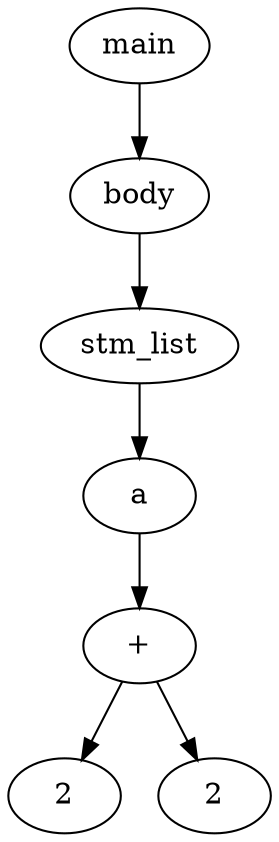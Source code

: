 digraph {
	0 [label=stm_list]
	1 [label=2]
	2 [label=2]
	3 [label="+"]
	3 -> 1
	3 -> 2
	4 [label=a]
	4 -> 3
	0 -> 4
	5 [label=body]
	5 -> 0
	6 [label=main]
	6 -> 5
}
